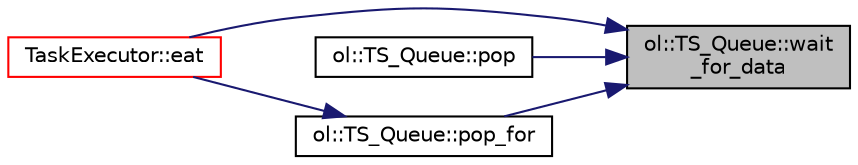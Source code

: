digraph "ol::TS_Queue::wait_for_data"
{
 // LATEX_PDF_SIZE
  edge [fontname="Helvetica",fontsize="10",labelfontname="Helvetica",labelfontsize="10"];
  node [fontname="Helvetica",fontsize="10",shape=record];
  rankdir="RL";
  Node1 [label="ol::TS_Queue::wait\l_for_data",height=0.2,width=0.4,color="black", fillcolor="grey75", style="filled", fontcolor="black",tooltip="Wait until data is available."];
  Node1 -> Node2 [dir="back",color="midnightblue",fontsize="10",style="solid",fontname="Helvetica"];
  Node2 [label="TaskExecutor::eat",height=0.2,width=0.4,color="red", fillcolor="white", style="filled",URL="$struct_task_executor.html#af4d3c0895333064d125202402bfe924e",tooltip=" "];
  Node1 -> Node4 [dir="back",color="midnightblue",fontsize="10",style="solid",fontname="Helvetica"];
  Node4 [label="ol::TS_Queue::pop",height=0.2,width=0.4,color="black", fillcolor="white", style="filled",URL="$classol_1_1_t_s___queue.html#a87126bed5a17e49aafe752843732abea",tooltip="Get data."];
  Node1 -> Node5 [dir="back",color="midnightblue",fontsize="10",style="solid",fontname="Helvetica"];
  Node5 [label="ol::TS_Queue::pop_for",height=0.2,width=0.4,color="black", fillcolor="white", style="filled",URL="$classol_1_1_t_s___queue.html#a9c6a26c3e70d078b5804c92cad3a3d5f",tooltip="Get data."];
  Node5 -> Node2 [dir="back",color="midnightblue",fontsize="10",style="solid",fontname="Helvetica"];
}
